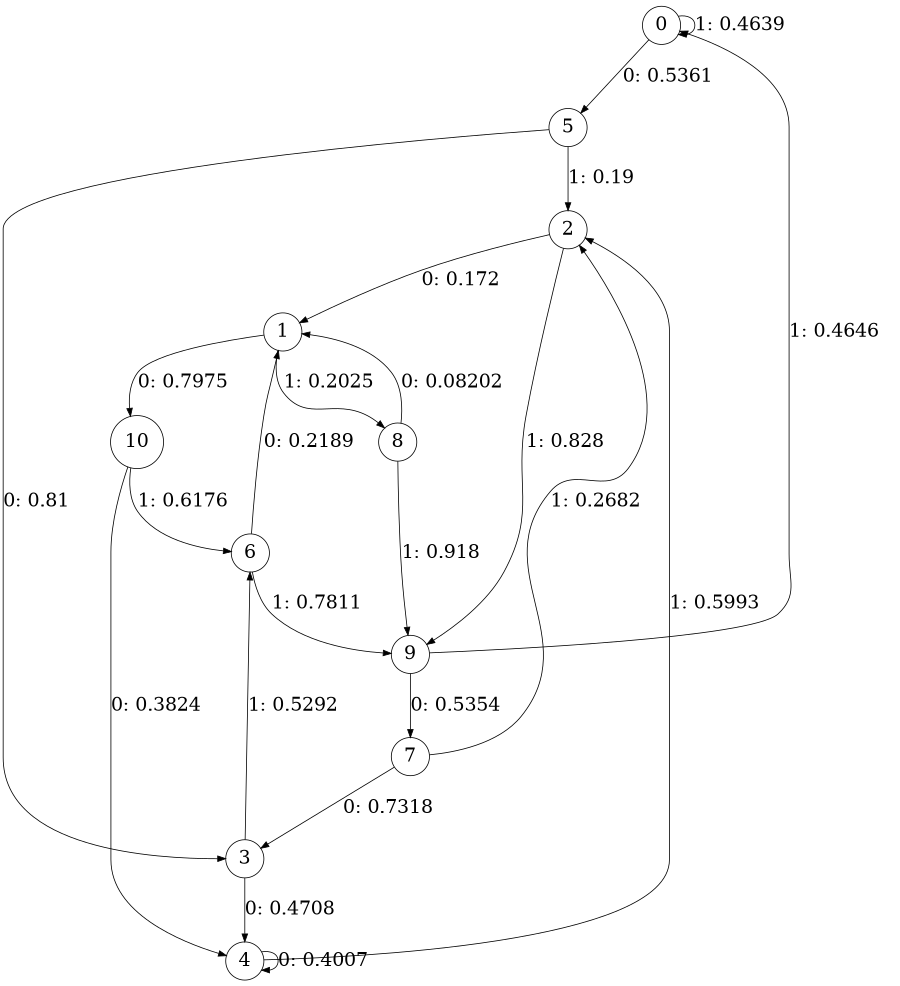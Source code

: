 digraph "ch6faceL4" {
size = "6,8.5";
ratio = "fill";
node [shape = circle];
node [fontsize = 24];
edge [fontsize = 24];
0 -> 5 [label = "0: 0.5361   "];
0 -> 0 [label = "1: 0.4639   "];
1 -> 10 [label = "0: 0.7975   "];
1 -> 8 [label = "1: 0.2025   "];
2 -> 1 [label = "0: 0.172    "];
2 -> 9 [label = "1: 0.828    "];
3 -> 4 [label = "0: 0.4708   "];
3 -> 6 [label = "1: 0.5292   "];
4 -> 4 [label = "0: 0.4007   "];
4 -> 2 [label = "1: 0.5993   "];
5 -> 3 [label = "0: 0.81     "];
5 -> 2 [label = "1: 0.19     "];
6 -> 1 [label = "0: 0.2189   "];
6 -> 9 [label = "1: 0.7811   "];
7 -> 3 [label = "0: 0.7318   "];
7 -> 2 [label = "1: 0.2682   "];
8 -> 1 [label = "0: 0.08202  "];
8 -> 9 [label = "1: 0.918    "];
9 -> 7 [label = "0: 0.5354   "];
9 -> 0 [label = "1: 0.4646   "];
10 -> 4 [label = "0: 0.3824   "];
10 -> 6 [label = "1: 0.6176   "];
}